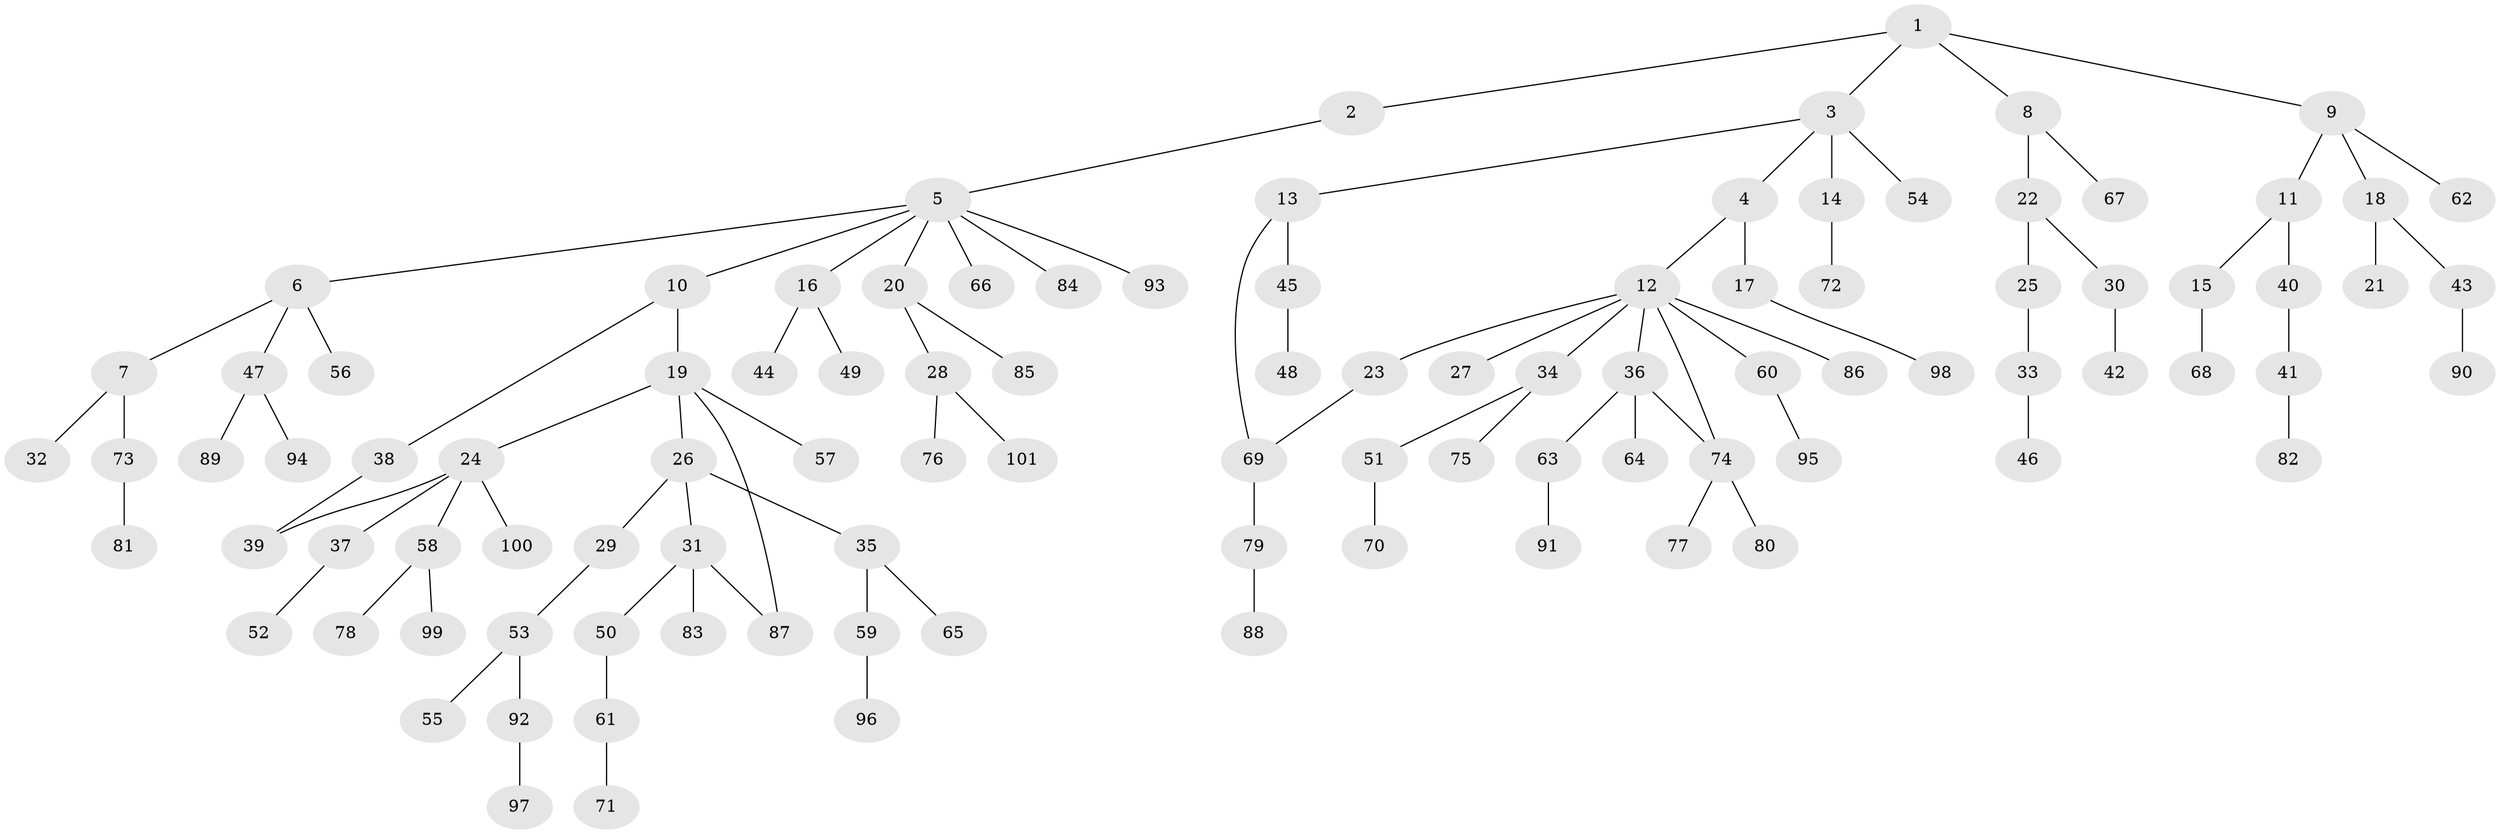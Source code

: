 // coarse degree distribution, {4: 0.1346153846153846, 3: 0.1346153846153846, 2: 0.25, 5: 0.038461538461538464, 1: 0.4423076923076923}
// Generated by graph-tools (version 1.1) at 2025/49/03/04/25 22:49:05]
// undirected, 101 vertices, 104 edges
graph export_dot {
  node [color=gray90,style=filled];
  1;
  2;
  3;
  4;
  5;
  6;
  7;
  8;
  9;
  10;
  11;
  12;
  13;
  14;
  15;
  16;
  17;
  18;
  19;
  20;
  21;
  22;
  23;
  24;
  25;
  26;
  27;
  28;
  29;
  30;
  31;
  32;
  33;
  34;
  35;
  36;
  37;
  38;
  39;
  40;
  41;
  42;
  43;
  44;
  45;
  46;
  47;
  48;
  49;
  50;
  51;
  52;
  53;
  54;
  55;
  56;
  57;
  58;
  59;
  60;
  61;
  62;
  63;
  64;
  65;
  66;
  67;
  68;
  69;
  70;
  71;
  72;
  73;
  74;
  75;
  76;
  77;
  78;
  79;
  80;
  81;
  82;
  83;
  84;
  85;
  86;
  87;
  88;
  89;
  90;
  91;
  92;
  93;
  94;
  95;
  96;
  97;
  98;
  99;
  100;
  101;
  1 -- 2;
  1 -- 3;
  1 -- 8;
  1 -- 9;
  2 -- 5;
  3 -- 4;
  3 -- 13;
  3 -- 14;
  3 -- 54;
  4 -- 12;
  4 -- 17;
  5 -- 6;
  5 -- 10;
  5 -- 16;
  5 -- 20;
  5 -- 66;
  5 -- 84;
  5 -- 93;
  6 -- 7;
  6 -- 47;
  6 -- 56;
  7 -- 32;
  7 -- 73;
  8 -- 22;
  8 -- 67;
  9 -- 11;
  9 -- 18;
  9 -- 62;
  10 -- 19;
  10 -- 38;
  11 -- 15;
  11 -- 40;
  12 -- 23;
  12 -- 27;
  12 -- 34;
  12 -- 36;
  12 -- 60;
  12 -- 86;
  12 -- 74;
  13 -- 45;
  13 -- 69;
  14 -- 72;
  15 -- 68;
  16 -- 44;
  16 -- 49;
  17 -- 98;
  18 -- 21;
  18 -- 43;
  19 -- 24;
  19 -- 26;
  19 -- 57;
  19 -- 87;
  20 -- 28;
  20 -- 85;
  22 -- 25;
  22 -- 30;
  23 -- 69;
  24 -- 37;
  24 -- 58;
  24 -- 100;
  24 -- 39;
  25 -- 33;
  26 -- 29;
  26 -- 31;
  26 -- 35;
  28 -- 76;
  28 -- 101;
  29 -- 53;
  30 -- 42;
  31 -- 50;
  31 -- 83;
  31 -- 87;
  33 -- 46;
  34 -- 51;
  34 -- 75;
  35 -- 59;
  35 -- 65;
  36 -- 63;
  36 -- 64;
  36 -- 74;
  37 -- 52;
  38 -- 39;
  40 -- 41;
  41 -- 82;
  43 -- 90;
  45 -- 48;
  47 -- 89;
  47 -- 94;
  50 -- 61;
  51 -- 70;
  53 -- 55;
  53 -- 92;
  58 -- 78;
  58 -- 99;
  59 -- 96;
  60 -- 95;
  61 -- 71;
  63 -- 91;
  69 -- 79;
  73 -- 81;
  74 -- 77;
  74 -- 80;
  79 -- 88;
  92 -- 97;
}
